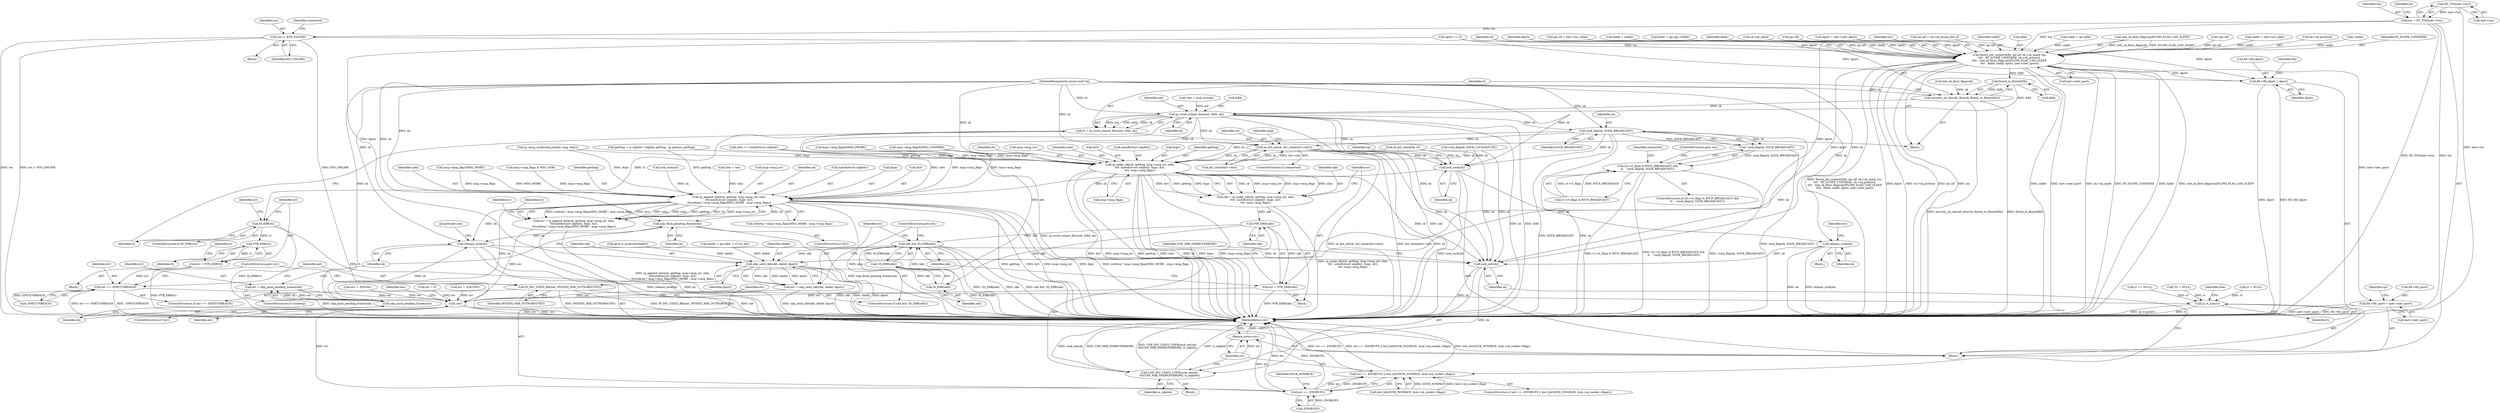 digraph "0_linux_f6d8bd051c391c1c0458a30b2a7abcd939329259_32@pointer" {
"1000423" [label="(Call,RT_TOS(inet->tos))"];
"1000421" [label="(Call,tos = RT_TOS(inet->tos))"];
"1000448" [label="(Call,tos |= RTO_ONLINK)"];
"1000501" [label="(Call,flowi4_init_output(&fl4, ipc.oif, sk->sk_mark, tos,\n\t\t\t\t   RT_SCOPE_UNIVERSE, sk->sk_protocol,\n\t\t\t\t   inet_sk_flowi_flags(sk)|FLOWI_FLAG_CAN_SLEEP,\n\t\t\t\t   faddr, saddr, dport, inet->inet_sport))"];
"1000527" [label="(Call,flowi4_to_flowi(&fl4))"];
"1000525" [label="(Call,security_sk_classify_flow(sk, flowi4_to_flowi(&fl4)))"];
"1000532" [label="(Call,ip_route_output_flow(net, &fl4, sk))"];
"1000530" [label="(Call,rt = ip_route_output_flow(net, &fl4, sk))"];
"1000538" [label="(Call,IS_ERR(rt))"];
"1000543" [label="(Call,PTR_ERR(rt))"];
"1000541" [label="(Call,err = PTR_ERR(rt))"];
"1000549" [label="(Call,err == -ENETUNREACH)"];
"1000770" [label="(Call,!err)"];
"1000776" [label="(Call,err == -ENOBUFS)"];
"1000775" [label="(Call,err == -ENOBUFS || test_bit(SOCK_NOSPACE, &sk->sk_socket->flags))"];
"1000794" [label="(Return,return err;)"];
"1000761" [label="(Call,ip_rt_put(rt))"];
"1000553" [label="(Call,IP_INC_STATS_BH(net, IPSTATS_MIB_OUTNOROUTES))"];
"1000569" [label="(Call,sock_flag(sk, SOCK_BROADCAST))"];
"1000568" [label="(Call,!sock_flag(sk, SOCK_BROADCAST))"];
"1000562" [label="(Call,(rt->rt_flags & RTCF_BROADCAST) &&\n\t\t    !sock_flag(sk, SOCK_BROADCAST))"];
"1000575" [label="(Call,sk_dst_set(sk, dst_clone(&rt->dst)))"];
"1000615" [label="(Call,ip_make_skb(sk, getfrag, msg->msg_iov, ulen,\n\t\t\t\t  sizeof(struct udphdr), &ipc, &rt,\n\t\t\t\t  msg->msg_flags))"];
"1000613" [label="(Call,skb = ip_make_skb(sk, getfrag, msg->msg_iov, ulen,\n\t\t\t\t  sizeof(struct udphdr), &ipc, &rt,\n\t\t\t\t  msg->msg_flags))"];
"1000633" [label="(Call,PTR_ERR(skb))"];
"1000631" [label="(Call,err = PTR_ERR(skb))"];
"1000636" [label="(Call,skb && !IS_ERR(skb))"];
"1000643" [label="(Call,udp_send_skb(skb, daddr, dport))"];
"1000641" [label="(Call,err = udp_send_skb(skb, daddr, dport))"];
"1000639" [label="(Call,IS_ERR(skb))"];
"1000638" [label="(Call,!IS_ERR(skb))"];
"1000790" [label="(Call,sock_net(sk))"];
"1000789" [label="(Call,UDP_INC_STATS_USER(sock_net(sk),\n\t\t\t\tUDP_MIB_SNDBUFERRORS, is_udplite))"];
"1000648" [label="(Call,lock_sock(sk))"];
"1000656" [label="(Call,release_sock(sk))"];
"1000710" [label="(Call,ip_append_data(sk, getfrag, msg->msg_iov, ulen,\n\t\t\tsizeof(struct udphdr), &ipc, &rt,\n\t\t\tcorkreq ? msg->msg_flags|MSG_MORE : msg->msg_flags))"];
"1000708" [label="(Call,err = ip_append_data(sk, getfrag, msg->msg_iov, ulen,\n\t\t\tsizeof(struct udphdr), &ipc, &rt,\n\t\t\tcorkreq ? msg->msg_flags|MSG_MORE : msg->msg_flags))"];
"1000735" [label="(Call,udp_flush_pending_frames(sk))"];
"1000758" [label="(Call,release_sock(sk))"];
"1000743" [label="(Call,udp_push_pending_frames(sk))"];
"1000741" [label="(Call,err = udp_push_pending_frames(sk))"];
"1000685" [label="(Call,fl4->fl4_dport = dport)"];
"1000690" [label="(Call,fl4->fl4_sport = inet->inet_sport)"];
"1000716" [label="(Identifier,ulen)"];
"1000494" [label="(Block,)"];
"1000510" [label="(Identifier,tos)"];
"1000568" [label="(Call,!sock_flag(sk, SOCK_BROADCAST))"];
"1000769" [label="(ControlStructure,if (!err))"];
"1000230" [label="(Call,ulen += sizeof(struct udphdr))"];
"1000647" [label="(ControlStructure,goto out;)"];
"1000743" [label="(Call,udp_push_pending_frames(sk))"];
"1000633" [label="(Call,PTR_ERR(skb))"];
"1000614" [label="(Identifier,skb)"];
"1000792" [label="(Identifier,UDP_MIB_SNDBUFERRORS)"];
"1000725" [label="(Call,msg->msg_flags|MSG_MORE)"];
"1000540" [label="(Block,)"];
"1000764" [label="(Identifier,free)"];
"1000575" [label="(Call,sk_dst_set(sk, dst_clone(&rt->dst)))"];
"1000177" [label="(Call,msg->msg_flags & MSG_OOB)"];
"1000115" [label="(Block,)"];
"1000686" [label="(Call,fl4->fl4_dport)"];
"1000761" [label="(Call,ip_rt_put(rt))"];
"1000692" [label="(Identifier,fl4)"];
"1000324" [label="(Call,ipc.oif = sk->sk_bound_dev_if)"];
"1000628" [label="(Call,msg->msg_flags)"];
"1000708" [label="(Call,err = ip_append_data(sk, getfrag, msg->msg_iov, ulen,\n\t\t\tsizeof(struct udphdr), &ipc, &rt,\n\t\t\tcorkreq ? msg->msg_flags|MSG_MORE : msg->msg_flags))"];
"1000520" [label="(Identifier,saddr)"];
"1000694" [label="(Call,inet->inet_sport)"];
"1000502" [label="(Call,&fl4)"];
"1000449" [label="(Identifier,tos)"];
"1000206" [label="(Call,lock_sock(sk))"];
"1000733" [label="(ControlStructure,if (err))"];
"1000549" [label="(Call,err == -ENETUNREACH)"];
"1000556" [label="(ControlStructure,goto out;)"];
"1000557" [label="(Call,err = -EACCES)"];
"1000758" [label="(Call,release_sock(sk))"];
"1000421" [label="(Call,tos = RT_TOS(inet->tos))"];
"1000382" [label="(Call,saddr = ipc.addr)"];
"1000546" [label="(Identifier,rt)"];
"1000645" [label="(Identifier,daddr)"];
"1000515" [label="(Call,inet_sk_flowi_flags(sk)|FLOWI_FLAG_CAN_SLEEP)"];
"1000626" [label="(Call,&rt)"];
"1000771" [label="(Identifier,err)"];
"1000794" [label="(Return,return err;)"];
"1000689" [label="(Identifier,dport)"];
"1000639" [label="(Call,IS_ERR(skb))"];
"1000760" [label="(JumpTarget,out:)"];
"1000545" [label="(Call,rt = NULL)"];
"1000572" [label="(ControlStructure,goto out;)"];
"1000624" [label="(Call,&ipc)"];
"1000711" [label="(Identifier,sk)"];
"1000649" [label="(Identifier,sk)"];
"1000643" [label="(Call,udp_send_skb(skb, daddr, dport))"];
"1000717" [label="(Call,sizeof(struct udphdr))"];
"1000723" [label="(Call,corkreq ? msg->msg_flags|MSG_MORE : msg->msg_flags)"];
"1000632" [label="(Identifier,err)"];
"1000719" [label="(Call,&ipc)"];
"1000422" [label="(Identifier,tos)"];
"1000644" [label="(Identifier,skb)"];
"1000459" [label="(Call,!ipc.oif)"];
"1000473" [label="(Call,saddr = inet->mc_addr)"];
"1000735" [label="(Call,udp_flush_pending_frames(sk))"];
"1000512" [label="(Call,sk->sk_protocol)"];
"1000471" [label="(Call,!saddr)"];
"1000774" [label="(ControlStructure,if (err == -ENOBUFS || test_bit(SOCK_NOSPACE, &sk->sk_socket->flags)))"];
"1000636" [label="(Call,skb && !IS_ERR(skb))"];
"1000790" [label="(Call,sock_net(sk))"];
"1000528" [label="(Call,&fl4)"];
"1000511" [label="(Identifier,RT_SCOPE_UNIVERSE)"];
"1000491" [label="(Call,rt == NULL)"];
"1000721" [label="(Call,&rt)"];
"1000539" [label="(Identifier,rt)"];
"1000699" [label="(Identifier,up)"];
"1000635" [label="(ControlStructure,if (skb && !IS_ERR(skb)))"];
"1000617" [label="(Identifier,getfrag)"];
"1000497" [label="(Call,*net = sock_net(sk))"];
"1000759" [label="(Identifier,sk)"];
"1000350" [label="(Call,ip_cmsg_send(sock_net(sk), msg, &ipc))"];
"1000573" [label="(ControlStructure,if (connected))"];
"1000530" [label="(Call,rt = ip_route_output_flow(net, &fl4, sk))"];
"1000522" [label="(Call,inet->inet_sport)"];
"1000631" [label="(Call,err = PTR_ERR(skb))"];
"1000634" [label="(Identifier,skb)"];
"1000521" [label="(Identifier,dport)"];
"1000613" [label="(Call,skb = ip_make_skb(sk, getfrag, msg->msg_iov, ulen,\n\t\t\t\t  sizeof(struct udphdr), &ipc, &rt,\n\t\t\t\t  msg->msg_flags))"];
"1000501" [label="(Call,flowi4_init_output(&fl4, ipc.oif, sk->sk_mark, tos,\n\t\t\t\t   RT_SCOPE_UNIVERSE, sk->sk_protocol,\n\t\t\t\t   inet_sk_flowi_flags(sk)|FLOWI_FLAG_CAN_SLEEP,\n\t\t\t\t   faddr, saddr, dport, inet->inet_sport))"];
"1000423" [label="(Call,RT_TOS(inet->tos))"];
"1000712" [label="(Identifier,getfrag)"];
"1000691" [label="(Call,fl4->fl4_sport)"];
"1000659" [label="(Identifier,err)"];
"1000538" [label="(Call,IS_ERR(rt))"];
"1000447" [label="(Block,)"];
"1000455" [label="(Call,ipv4_is_multicast(daddr))"];
"1000638" [label="(Call,!IS_ERR(skb))"];
"1000133" [label="(Call,*rt = NULL)"];
"1000533" [label="(Identifier,net)"];
"1000738" [label="(ControlStructure,if (!corkreq))"];
"1000616" [label="(Identifier,sk)"];
"1000770" [label="(Call,!err)"];
"1000710" [label="(Call,ip_append_data(sk, getfrag, msg->msg_iov, ulen,\n\t\t\tsizeof(struct udphdr), &ipc, &rt,\n\t\t\tcorkreq ? msg->msg_flags|MSG_MORE : msg->msg_flags))"];
"1000791" [label="(Identifier,sk)"];
"1000287" [label="(Call,dport == 0)"];
"1000618" [label="(Call,msg->msg_iov)"];
"1000577" [label="(Call,dst_clone(&rt->dst))"];
"1000112" [label="(MethodParameterIn,struct sock *sk)"];
"1000653" [label="(Identifier,up)"];
"1000775" [label="(Call,err == -ENOBUFS || test_bit(SOCK_NOSPACE, &sk->sk_socket->flags))"];
"1000424" [label="(Call,inet->tos)"];
"1000531" [label="(Identifier,rt)"];
"1000656" [label="(Call,release_sock(sk))"];
"1000534" [label="(Call,&fl4)"];
"1000561" [label="(ControlStructure,if ((rt->rt_flags & RTCF_BROADCAST) &&\n\t\t    !sock_flag(sk, SOCK_BROADCAST)))"];
"1000563" [label="(Call,rt->rt_flags & RTCF_BROADCAST)"];
"1000637" [label="(Identifier,skb)"];
"1000780" [label="(Call,test_bit(SOCK_NOSPACE, &sk->sk_socket->flags))"];
"1000570" [label="(Identifier,sk)"];
"1000463" [label="(Call,ipc.oif = inet->mc_index)"];
"1000555" [label="(Identifier,IPSTATS_MIB_OUTNOROUTES)"];
"1000777" [label="(Identifier,err)"];
"1000793" [label="(Identifier,is_udplite)"];
"1000615" [label="(Call,ip_make_skb(sk, getfrag, msg->msg_iov, ulen,\n\t\t\t\t  sizeof(struct udphdr), &ipc, &rt,\n\t\t\t\t  msg->msg_flags))"];
"1000548" [label="(ControlStructure,if (err == -ENETUNREACH))"];
"1000646" [label="(Identifier,dport)"];
"1000734" [label="(Identifier,err)"];
"1000658" [label="(Call,err = -EINVAL)"];
"1000558" [label="(Identifier,err)"];
"1000776" [label="(Call,err == -ENOBUFS)"];
"1000600" [label="(Call,daddr = ipc.addr = rt->rt_dst)"];
"1000744" [label="(Identifier,sk)"];
"1000526" [label="(Identifier,sk)"];
"1000576" [label="(Identifier,sk)"];
"1000195" [label="(Call,getfrag = is_udplite ? udplite_getfrag : ip_generic_getfrag)"];
"1000448" [label="(Call,tos |= RTO_ONLINK)"];
"1000541" [label="(Call,err = PTR_ERR(rt))"];
"1000543" [label="(Call,PTR_ERR(rt))"];
"1000430" [label="(Identifier,sk)"];
"1000391" [label="(Call,faddr = daddr)"];
"1000450" [label="(Identifier,RTO_ONLINK)"];
"1000527" [label="(Call,flowi4_to_flowi(&fl4))"];
"1000736" [label="(Identifier,sk)"];
"1000532" [label="(Call,ip_route_output_flow(net, &fl4, sk))"];
"1000621" [label="(Identifier,ulen)"];
"1000641" [label="(Call,err = udp_send_skb(skb, daddr, dport))"];
"1000816" [label="(MethodReturn,int)"];
"1000525" [label="(Call,security_sk_classify_flow(sk, flowi4_to_flowi(&fl4)))"];
"1000788" [label="(Block,)"];
"1000781" [label="(Identifier,SOCK_NOSPACE)"];
"1000128" [label="(Call,ulen = len)"];
"1000309" [label="(Call,dport = inet->inet_dport)"];
"1000429" [label="(Call,sock_flag(sk, SOCK_LOCALROUTE))"];
"1000657" [label="(Identifier,sk)"];
"1000569" [label="(Call,sock_flag(sk, SOCK_BROADCAST))"];
"1000411" [label="(Call,faddr = ipc.opt->faddr)"];
"1000574" [label="(Identifier,connected)"];
"1000778" [label="(Call,-ENOBUFS)"];
"1000553" [label="(Call,IP_INC_STATS_BH(net, IPSTATS_MIB_OUTNOROUTES))"];
"1000544" [label="(Identifier,rt)"];
"1000550" [label="(Identifier,err)"];
"1000805" [label="(Call,msg->msg_flags&MSG_PROBE)"];
"1000685" [label="(Call,fl4->fl4_dport = dport)"];
"1000583" [label="(Call,msg->msg_flags&MSG_CONFIRM)"];
"1000536" [label="(Identifier,sk)"];
"1000519" [label="(Identifier,faddr)"];
"1000507" [label="(Call,sk->sk_mark)"];
"1000640" [label="(Identifier,skb)"];
"1000789" [label="(Call,UDP_INC_STATS_USER(sock_net(sk),\n\t\t\t\tUDP_MIB_SNDBUFERRORS, is_udplite))"];
"1000504" [label="(Call,ipc.oif)"];
"1000741" [label="(Call,err = udp_push_pending_frames(sk))"];
"1000554" [label="(Identifier,net)"];
"1000773" [label="(Identifier,len)"];
"1000487" [label="(Call,sk_dst_check(sk, 0))"];
"1000551" [label="(Call,-ENETUNREACH)"];
"1000452" [label="(Identifier,connected)"];
"1000542" [label="(Identifier,err)"];
"1000622" [label="(Call,sizeof(struct udphdr))"];
"1000762" [label="(Identifier,rt)"];
"1000795" [label="(Identifier,err)"];
"1000562" [label="(Call,(rt->rt_flags & RTCF_BROADCAST) &&\n\t\t    !sock_flag(sk, SOCK_BROADCAST))"];
"1000812" [label="(Call,err = 0)"];
"1000713" [label="(Call,msg->msg_iov)"];
"1000571" [label="(Identifier,SOCK_BROADCAST)"];
"1000642" [label="(Identifier,err)"];
"1000516" [label="(Call,inet_sk_flowi_flags(sk))"];
"1000612" [label="(Block,)"];
"1000690" [label="(Call,fl4->fl4_sport = inet->inet_sport)"];
"1000537" [label="(ControlStructure,if (IS_ERR(rt)))"];
"1000648" [label="(Call,lock_sock(sk))"];
"1000585" [label="(Identifier,msg)"];
"1000655" [label="(Block,)"];
"1000742" [label="(Identifier,err)"];
"1000709" [label="(Identifier,err)"];
"1000423" -> "1000421"  [label="AST: "];
"1000423" -> "1000424"  [label="CFG: "];
"1000424" -> "1000423"  [label="AST: "];
"1000421" -> "1000423"  [label="CFG: "];
"1000423" -> "1000816"  [label="DDG: inet->tos"];
"1000423" -> "1000421"  [label="DDG: inet->tos"];
"1000421" -> "1000115"  [label="AST: "];
"1000422" -> "1000421"  [label="AST: "];
"1000430" -> "1000421"  [label="CFG: "];
"1000421" -> "1000816"  [label="DDG: RT_TOS(inet->tos)"];
"1000421" -> "1000816"  [label="DDG: tos"];
"1000421" -> "1000448"  [label="DDG: tos"];
"1000421" -> "1000501"  [label="DDG: tos"];
"1000448" -> "1000447"  [label="AST: "];
"1000448" -> "1000450"  [label="CFG: "];
"1000449" -> "1000448"  [label="AST: "];
"1000450" -> "1000448"  [label="AST: "];
"1000452" -> "1000448"  [label="CFG: "];
"1000448" -> "1000816"  [label="DDG: RTO_ONLINK"];
"1000448" -> "1000816"  [label="DDG: tos"];
"1000448" -> "1000816"  [label="DDG: tos |= RTO_ONLINK"];
"1000448" -> "1000501"  [label="DDG: tos"];
"1000501" -> "1000494"  [label="AST: "];
"1000501" -> "1000522"  [label="CFG: "];
"1000502" -> "1000501"  [label="AST: "];
"1000504" -> "1000501"  [label="AST: "];
"1000507" -> "1000501"  [label="AST: "];
"1000510" -> "1000501"  [label="AST: "];
"1000511" -> "1000501"  [label="AST: "];
"1000512" -> "1000501"  [label="AST: "];
"1000515" -> "1000501"  [label="AST: "];
"1000519" -> "1000501"  [label="AST: "];
"1000520" -> "1000501"  [label="AST: "];
"1000521" -> "1000501"  [label="AST: "];
"1000522" -> "1000501"  [label="AST: "];
"1000526" -> "1000501"  [label="CFG: "];
"1000501" -> "1000816"  [label="DDG: saddr"];
"1000501" -> "1000816"  [label="DDG: inet->inet_sport"];
"1000501" -> "1000816"  [label="DDG: sk->sk_mark"];
"1000501" -> "1000816"  [label="DDG: RT_SCOPE_UNIVERSE"];
"1000501" -> "1000816"  [label="DDG: faddr"];
"1000501" -> "1000816"  [label="DDG: inet_sk_flowi_flags(sk)|FLOWI_FLAG_CAN_SLEEP"];
"1000501" -> "1000816"  [label="DDG: flowi4_init_output(&fl4, ipc.oif, sk->sk_mark, tos,\n\t\t\t\t   RT_SCOPE_UNIVERSE, sk->sk_protocol,\n\t\t\t\t   inet_sk_flowi_flags(sk)|FLOWI_FLAG_CAN_SLEEP,\n\t\t\t\t   faddr, saddr, dport, inet->inet_sport)"];
"1000501" -> "1000816"  [label="DDG: dport"];
"1000501" -> "1000816"  [label="DDG: sk->sk_protocol"];
"1000501" -> "1000816"  [label="DDG: ipc.oif"];
"1000501" -> "1000816"  [label="DDG: tos"];
"1000459" -> "1000501"  [label="DDG: ipc.oif"];
"1000463" -> "1000501"  [label="DDG: ipc.oif"];
"1000324" -> "1000501"  [label="DDG: ipc.oif"];
"1000515" -> "1000501"  [label="DDG: inet_sk_flowi_flags(sk)"];
"1000515" -> "1000501"  [label="DDG: FLOWI_FLAG_CAN_SLEEP"];
"1000391" -> "1000501"  [label="DDG: faddr"];
"1000411" -> "1000501"  [label="DDG: faddr"];
"1000382" -> "1000501"  [label="DDG: saddr"];
"1000471" -> "1000501"  [label="DDG: saddr"];
"1000473" -> "1000501"  [label="DDG: saddr"];
"1000309" -> "1000501"  [label="DDG: dport"];
"1000287" -> "1000501"  [label="DDG: dport"];
"1000501" -> "1000527"  [label="DDG: &fl4"];
"1000501" -> "1000643"  [label="DDG: dport"];
"1000501" -> "1000685"  [label="DDG: dport"];
"1000501" -> "1000690"  [label="DDG: inet->inet_sport"];
"1000527" -> "1000525"  [label="AST: "];
"1000527" -> "1000528"  [label="CFG: "];
"1000528" -> "1000527"  [label="AST: "];
"1000525" -> "1000527"  [label="CFG: "];
"1000527" -> "1000525"  [label="DDG: &fl4"];
"1000527" -> "1000532"  [label="DDG: &fl4"];
"1000525" -> "1000494"  [label="AST: "];
"1000526" -> "1000525"  [label="AST: "];
"1000531" -> "1000525"  [label="CFG: "];
"1000525" -> "1000816"  [label="DDG: security_sk_classify_flow(sk, flowi4_to_flowi(&fl4))"];
"1000525" -> "1000816"  [label="DDG: flowi4_to_flowi(&fl4)"];
"1000516" -> "1000525"  [label="DDG: sk"];
"1000112" -> "1000525"  [label="DDG: sk"];
"1000525" -> "1000532"  [label="DDG: sk"];
"1000532" -> "1000530"  [label="AST: "];
"1000532" -> "1000536"  [label="CFG: "];
"1000533" -> "1000532"  [label="AST: "];
"1000534" -> "1000532"  [label="AST: "];
"1000536" -> "1000532"  [label="AST: "];
"1000530" -> "1000532"  [label="CFG: "];
"1000532" -> "1000816"  [label="DDG: net"];
"1000532" -> "1000816"  [label="DDG: sk"];
"1000532" -> "1000816"  [label="DDG: &fl4"];
"1000532" -> "1000530"  [label="DDG: net"];
"1000532" -> "1000530"  [label="DDG: &fl4"];
"1000532" -> "1000530"  [label="DDG: sk"];
"1000497" -> "1000532"  [label="DDG: net"];
"1000112" -> "1000532"  [label="DDG: sk"];
"1000532" -> "1000553"  [label="DDG: net"];
"1000532" -> "1000569"  [label="DDG: sk"];
"1000532" -> "1000575"  [label="DDG: sk"];
"1000532" -> "1000615"  [label="DDG: sk"];
"1000532" -> "1000648"  [label="DDG: sk"];
"1000532" -> "1000790"  [label="DDG: sk"];
"1000530" -> "1000494"  [label="AST: "];
"1000531" -> "1000530"  [label="AST: "];
"1000539" -> "1000530"  [label="CFG: "];
"1000530" -> "1000816"  [label="DDG: ip_route_output_flow(net, &fl4, sk)"];
"1000530" -> "1000538"  [label="DDG: rt"];
"1000538" -> "1000537"  [label="AST: "];
"1000538" -> "1000539"  [label="CFG: "];
"1000539" -> "1000538"  [label="AST: "];
"1000542" -> "1000538"  [label="CFG: "];
"1000558" -> "1000538"  [label="CFG: "];
"1000538" -> "1000816"  [label="DDG: IS_ERR(rt)"];
"1000538" -> "1000543"  [label="DDG: rt"];
"1000538" -> "1000761"  [label="DDG: rt"];
"1000543" -> "1000541"  [label="AST: "];
"1000543" -> "1000544"  [label="CFG: "];
"1000544" -> "1000543"  [label="AST: "];
"1000541" -> "1000543"  [label="CFG: "];
"1000543" -> "1000541"  [label="DDG: rt"];
"1000541" -> "1000540"  [label="AST: "];
"1000542" -> "1000541"  [label="AST: "];
"1000546" -> "1000541"  [label="CFG: "];
"1000541" -> "1000816"  [label="DDG: PTR_ERR(rt)"];
"1000541" -> "1000549"  [label="DDG: err"];
"1000549" -> "1000548"  [label="AST: "];
"1000549" -> "1000551"  [label="CFG: "];
"1000550" -> "1000549"  [label="AST: "];
"1000551" -> "1000549"  [label="AST: "];
"1000554" -> "1000549"  [label="CFG: "];
"1000556" -> "1000549"  [label="CFG: "];
"1000549" -> "1000816"  [label="DDG: -ENETUNREACH"];
"1000549" -> "1000816"  [label="DDG: err == -ENETUNREACH"];
"1000551" -> "1000549"  [label="DDG: ENETUNREACH"];
"1000549" -> "1000770"  [label="DDG: err"];
"1000770" -> "1000769"  [label="AST: "];
"1000770" -> "1000771"  [label="CFG: "];
"1000771" -> "1000770"  [label="AST: "];
"1000773" -> "1000770"  [label="CFG: "];
"1000777" -> "1000770"  [label="CFG: "];
"1000770" -> "1000816"  [label="DDG: !err"];
"1000770" -> "1000816"  [label="DDG: err"];
"1000708" -> "1000770"  [label="DDG: err"];
"1000631" -> "1000770"  [label="DDG: err"];
"1000557" -> "1000770"  [label="DDG: err"];
"1000812" -> "1000770"  [label="DDG: err"];
"1000658" -> "1000770"  [label="DDG: err"];
"1000641" -> "1000770"  [label="DDG: err"];
"1000741" -> "1000770"  [label="DDG: err"];
"1000770" -> "1000776"  [label="DDG: err"];
"1000776" -> "1000775"  [label="AST: "];
"1000776" -> "1000778"  [label="CFG: "];
"1000777" -> "1000776"  [label="AST: "];
"1000778" -> "1000776"  [label="AST: "];
"1000781" -> "1000776"  [label="CFG: "];
"1000775" -> "1000776"  [label="CFG: "];
"1000776" -> "1000816"  [label="DDG: err"];
"1000776" -> "1000816"  [label="DDG: -ENOBUFS"];
"1000776" -> "1000775"  [label="DDG: err"];
"1000776" -> "1000775"  [label="DDG: -ENOBUFS"];
"1000778" -> "1000776"  [label="DDG: ENOBUFS"];
"1000776" -> "1000794"  [label="DDG: err"];
"1000775" -> "1000774"  [label="AST: "];
"1000775" -> "1000780"  [label="CFG: "];
"1000780" -> "1000775"  [label="AST: "];
"1000791" -> "1000775"  [label="CFG: "];
"1000795" -> "1000775"  [label="CFG: "];
"1000775" -> "1000816"  [label="DDG: test_bit(SOCK_NOSPACE, &sk->sk_socket->flags)"];
"1000775" -> "1000816"  [label="DDG: err == -ENOBUFS"];
"1000775" -> "1000816"  [label="DDG: err == -ENOBUFS || test_bit(SOCK_NOSPACE, &sk->sk_socket->flags)"];
"1000780" -> "1000775"  [label="DDG: SOCK_NOSPACE"];
"1000780" -> "1000775"  [label="DDG: &sk->sk_socket->flags"];
"1000794" -> "1000115"  [label="AST: "];
"1000794" -> "1000795"  [label="CFG: "];
"1000795" -> "1000794"  [label="AST: "];
"1000816" -> "1000794"  [label="CFG: "];
"1000794" -> "1000816"  [label="DDG: <RET>"];
"1000795" -> "1000794"  [label="DDG: err"];
"1000761" -> "1000115"  [label="AST: "];
"1000761" -> "1000762"  [label="CFG: "];
"1000762" -> "1000761"  [label="AST: "];
"1000764" -> "1000761"  [label="CFG: "];
"1000761" -> "1000816"  [label="DDG: rt"];
"1000761" -> "1000816"  [label="DDG: ip_rt_put(rt)"];
"1000545" -> "1000761"  [label="DDG: rt"];
"1000133" -> "1000761"  [label="DDG: rt"];
"1000491" -> "1000761"  [label="DDG: rt"];
"1000553" -> "1000548"  [label="AST: "];
"1000553" -> "1000555"  [label="CFG: "];
"1000554" -> "1000553"  [label="AST: "];
"1000555" -> "1000553"  [label="AST: "];
"1000556" -> "1000553"  [label="CFG: "];
"1000553" -> "1000816"  [label="DDG: IP_INC_STATS_BH(net, IPSTATS_MIB_OUTNOROUTES)"];
"1000553" -> "1000816"  [label="DDG: net"];
"1000553" -> "1000816"  [label="DDG: IPSTATS_MIB_OUTNOROUTES"];
"1000569" -> "1000568"  [label="AST: "];
"1000569" -> "1000571"  [label="CFG: "];
"1000570" -> "1000569"  [label="AST: "];
"1000571" -> "1000569"  [label="AST: "];
"1000568" -> "1000569"  [label="CFG: "];
"1000569" -> "1000816"  [label="DDG: SOCK_BROADCAST"];
"1000569" -> "1000816"  [label="DDG: sk"];
"1000569" -> "1000568"  [label="DDG: sk"];
"1000569" -> "1000568"  [label="DDG: SOCK_BROADCAST"];
"1000112" -> "1000569"  [label="DDG: sk"];
"1000569" -> "1000575"  [label="DDG: sk"];
"1000569" -> "1000615"  [label="DDG: sk"];
"1000569" -> "1000648"  [label="DDG: sk"];
"1000569" -> "1000790"  [label="DDG: sk"];
"1000568" -> "1000562"  [label="AST: "];
"1000562" -> "1000568"  [label="CFG: "];
"1000568" -> "1000816"  [label="DDG: sock_flag(sk, SOCK_BROADCAST)"];
"1000568" -> "1000562"  [label="DDG: sock_flag(sk, SOCK_BROADCAST)"];
"1000562" -> "1000561"  [label="AST: "];
"1000562" -> "1000563"  [label="CFG: "];
"1000563" -> "1000562"  [label="AST: "];
"1000572" -> "1000562"  [label="CFG: "];
"1000574" -> "1000562"  [label="CFG: "];
"1000562" -> "1000816"  [label="DDG: rt->rt_flags & RTCF_BROADCAST"];
"1000562" -> "1000816"  [label="DDG: (rt->rt_flags & RTCF_BROADCAST) &&\n\t\t    !sock_flag(sk, SOCK_BROADCAST)"];
"1000562" -> "1000816"  [label="DDG: !sock_flag(sk, SOCK_BROADCAST)"];
"1000563" -> "1000562"  [label="DDG: rt->rt_flags"];
"1000563" -> "1000562"  [label="DDG: RTCF_BROADCAST"];
"1000575" -> "1000573"  [label="AST: "];
"1000575" -> "1000577"  [label="CFG: "];
"1000576" -> "1000575"  [label="AST: "];
"1000577" -> "1000575"  [label="AST: "];
"1000585" -> "1000575"  [label="CFG: "];
"1000575" -> "1000816"  [label="DDG: sk_dst_set(sk, dst_clone(&rt->dst))"];
"1000575" -> "1000816"  [label="DDG: dst_clone(&rt->dst)"];
"1000575" -> "1000816"  [label="DDG: sk"];
"1000112" -> "1000575"  [label="DDG: sk"];
"1000577" -> "1000575"  [label="DDG: &rt->dst"];
"1000575" -> "1000615"  [label="DDG: sk"];
"1000575" -> "1000648"  [label="DDG: sk"];
"1000575" -> "1000790"  [label="DDG: sk"];
"1000615" -> "1000613"  [label="AST: "];
"1000615" -> "1000628"  [label="CFG: "];
"1000616" -> "1000615"  [label="AST: "];
"1000617" -> "1000615"  [label="AST: "];
"1000618" -> "1000615"  [label="AST: "];
"1000621" -> "1000615"  [label="AST: "];
"1000622" -> "1000615"  [label="AST: "];
"1000624" -> "1000615"  [label="AST: "];
"1000626" -> "1000615"  [label="AST: "];
"1000628" -> "1000615"  [label="AST: "];
"1000613" -> "1000615"  [label="CFG: "];
"1000615" -> "1000816"  [label="DDG: &rt"];
"1000615" -> "1000816"  [label="DDG: msg->msg_iov"];
"1000615" -> "1000816"  [label="DDG: getfrag"];
"1000615" -> "1000816"  [label="DDG: ulen"];
"1000615" -> "1000816"  [label="DDG: sk"];
"1000615" -> "1000816"  [label="DDG: &ipc"];
"1000615" -> "1000816"  [label="DDG: msg->msg_flags"];
"1000615" -> "1000613"  [label="DDG: sk"];
"1000615" -> "1000613"  [label="DDG: msg->msg_iov"];
"1000615" -> "1000613"  [label="DDG: msg->msg_flags"];
"1000615" -> "1000613"  [label="DDG: ulen"];
"1000615" -> "1000613"  [label="DDG: &rt"];
"1000615" -> "1000613"  [label="DDG: getfrag"];
"1000615" -> "1000613"  [label="DDG: &ipc"];
"1000487" -> "1000615"  [label="DDG: sk"];
"1000429" -> "1000615"  [label="DDG: sk"];
"1000112" -> "1000615"  [label="DDG: sk"];
"1000195" -> "1000615"  [label="DDG: getfrag"];
"1000230" -> "1000615"  [label="DDG: ulen"];
"1000350" -> "1000615"  [label="DDG: &ipc"];
"1000805" -> "1000615"  [label="DDG: msg->msg_flags"];
"1000583" -> "1000615"  [label="DDG: msg->msg_flags"];
"1000615" -> "1000790"  [label="DDG: sk"];
"1000613" -> "1000612"  [label="AST: "];
"1000614" -> "1000613"  [label="AST: "];
"1000632" -> "1000613"  [label="CFG: "];
"1000613" -> "1000816"  [label="DDG: ip_make_skb(sk, getfrag, msg->msg_iov, ulen,\n\t\t\t\t  sizeof(struct udphdr), &ipc, &rt,\n\t\t\t\t  msg->msg_flags)"];
"1000613" -> "1000633"  [label="DDG: skb"];
"1000633" -> "1000631"  [label="AST: "];
"1000633" -> "1000634"  [label="CFG: "];
"1000634" -> "1000633"  [label="AST: "];
"1000631" -> "1000633"  [label="CFG: "];
"1000633" -> "1000631"  [label="DDG: skb"];
"1000633" -> "1000636"  [label="DDG: skb"];
"1000633" -> "1000639"  [label="DDG: skb"];
"1000631" -> "1000612"  [label="AST: "];
"1000632" -> "1000631"  [label="AST: "];
"1000637" -> "1000631"  [label="CFG: "];
"1000631" -> "1000816"  [label="DDG: PTR_ERR(skb)"];
"1000636" -> "1000635"  [label="AST: "];
"1000636" -> "1000637"  [label="CFG: "];
"1000636" -> "1000638"  [label="CFG: "];
"1000637" -> "1000636"  [label="AST: "];
"1000638" -> "1000636"  [label="AST: "];
"1000642" -> "1000636"  [label="CFG: "];
"1000647" -> "1000636"  [label="CFG: "];
"1000636" -> "1000816"  [label="DDG: !IS_ERR(skb)"];
"1000636" -> "1000816"  [label="DDG: skb"];
"1000636" -> "1000816"  [label="DDG: skb && !IS_ERR(skb)"];
"1000639" -> "1000636"  [label="DDG: skb"];
"1000638" -> "1000636"  [label="DDG: IS_ERR(skb)"];
"1000636" -> "1000643"  [label="DDG: skb"];
"1000643" -> "1000641"  [label="AST: "];
"1000643" -> "1000646"  [label="CFG: "];
"1000644" -> "1000643"  [label="AST: "];
"1000645" -> "1000643"  [label="AST: "];
"1000646" -> "1000643"  [label="AST: "];
"1000641" -> "1000643"  [label="CFG: "];
"1000643" -> "1000816"  [label="DDG: dport"];
"1000643" -> "1000816"  [label="DDG: skb"];
"1000643" -> "1000816"  [label="DDG: daddr"];
"1000643" -> "1000641"  [label="DDG: skb"];
"1000643" -> "1000641"  [label="DDG: daddr"];
"1000643" -> "1000641"  [label="DDG: dport"];
"1000455" -> "1000643"  [label="DDG: daddr"];
"1000600" -> "1000643"  [label="DDG: daddr"];
"1000309" -> "1000643"  [label="DDG: dport"];
"1000287" -> "1000643"  [label="DDG: dport"];
"1000641" -> "1000635"  [label="AST: "];
"1000642" -> "1000641"  [label="AST: "];
"1000647" -> "1000641"  [label="CFG: "];
"1000641" -> "1000816"  [label="DDG: udp_send_skb(skb, daddr, dport)"];
"1000639" -> "1000638"  [label="AST: "];
"1000639" -> "1000640"  [label="CFG: "];
"1000640" -> "1000639"  [label="AST: "];
"1000638" -> "1000639"  [label="CFG: "];
"1000639" -> "1000638"  [label="DDG: skb"];
"1000638" -> "1000816"  [label="DDG: IS_ERR(skb)"];
"1000790" -> "1000789"  [label="AST: "];
"1000790" -> "1000791"  [label="CFG: "];
"1000791" -> "1000790"  [label="AST: "];
"1000792" -> "1000790"  [label="CFG: "];
"1000790" -> "1000816"  [label="DDG: sk"];
"1000790" -> "1000789"  [label="DDG: sk"];
"1000487" -> "1000790"  [label="DDG: sk"];
"1000758" -> "1000790"  [label="DDG: sk"];
"1000429" -> "1000790"  [label="DDG: sk"];
"1000656" -> "1000790"  [label="DDG: sk"];
"1000112" -> "1000790"  [label="DDG: sk"];
"1000789" -> "1000788"  [label="AST: "];
"1000789" -> "1000793"  [label="CFG: "];
"1000792" -> "1000789"  [label="AST: "];
"1000793" -> "1000789"  [label="AST: "];
"1000795" -> "1000789"  [label="CFG: "];
"1000789" -> "1000816"  [label="DDG: UDP_MIB_SNDBUFERRORS"];
"1000789" -> "1000816"  [label="DDG: UDP_INC_STATS_USER(sock_net(sk),\n\t\t\t\tUDP_MIB_SNDBUFERRORS, is_udplite)"];
"1000789" -> "1000816"  [label="DDG: is_udplite"];
"1000789" -> "1000816"  [label="DDG: sock_net(sk)"];
"1000648" -> "1000115"  [label="AST: "];
"1000648" -> "1000649"  [label="CFG: "];
"1000649" -> "1000648"  [label="AST: "];
"1000653" -> "1000648"  [label="CFG: "];
"1000648" -> "1000816"  [label="DDG: lock_sock(sk)"];
"1000487" -> "1000648"  [label="DDG: sk"];
"1000429" -> "1000648"  [label="DDG: sk"];
"1000112" -> "1000648"  [label="DDG: sk"];
"1000648" -> "1000656"  [label="DDG: sk"];
"1000648" -> "1000710"  [label="DDG: sk"];
"1000656" -> "1000655"  [label="AST: "];
"1000656" -> "1000657"  [label="CFG: "];
"1000657" -> "1000656"  [label="AST: "];
"1000659" -> "1000656"  [label="CFG: "];
"1000656" -> "1000816"  [label="DDG: release_sock(sk)"];
"1000656" -> "1000816"  [label="DDG: sk"];
"1000112" -> "1000656"  [label="DDG: sk"];
"1000710" -> "1000708"  [label="AST: "];
"1000710" -> "1000723"  [label="CFG: "];
"1000711" -> "1000710"  [label="AST: "];
"1000712" -> "1000710"  [label="AST: "];
"1000713" -> "1000710"  [label="AST: "];
"1000716" -> "1000710"  [label="AST: "];
"1000717" -> "1000710"  [label="AST: "];
"1000719" -> "1000710"  [label="AST: "];
"1000721" -> "1000710"  [label="AST: "];
"1000723" -> "1000710"  [label="AST: "];
"1000708" -> "1000710"  [label="CFG: "];
"1000710" -> "1000816"  [label="DDG: ulen"];
"1000710" -> "1000816"  [label="DDG: getfrag"];
"1000710" -> "1000816"  [label="DDG: &rt"];
"1000710" -> "1000816"  [label="DDG: msg->msg_iov"];
"1000710" -> "1000816"  [label="DDG: &ipc"];
"1000710" -> "1000816"  [label="DDG: corkreq ? msg->msg_flags|MSG_MORE : msg->msg_flags"];
"1000710" -> "1000708"  [label="DDG: corkreq ? msg->msg_flags|MSG_MORE : msg->msg_flags"];
"1000710" -> "1000708"  [label="DDG: &rt"];
"1000710" -> "1000708"  [label="DDG: ulen"];
"1000710" -> "1000708"  [label="DDG: &ipc"];
"1000710" -> "1000708"  [label="DDG: getfrag"];
"1000710" -> "1000708"  [label="DDG: sk"];
"1000710" -> "1000708"  [label="DDG: msg->msg_iov"];
"1000206" -> "1000710"  [label="DDG: sk"];
"1000112" -> "1000710"  [label="DDG: sk"];
"1000195" -> "1000710"  [label="DDG: getfrag"];
"1000128" -> "1000710"  [label="DDG: ulen"];
"1000230" -> "1000710"  [label="DDG: ulen"];
"1000350" -> "1000710"  [label="DDG: &ipc"];
"1000725" -> "1000710"  [label="DDG: msg->msg_flags"];
"1000725" -> "1000710"  [label="DDG: MSG_MORE"];
"1000177" -> "1000710"  [label="DDG: msg->msg_flags"];
"1000805" -> "1000710"  [label="DDG: msg->msg_flags"];
"1000583" -> "1000710"  [label="DDG: msg->msg_flags"];
"1000710" -> "1000735"  [label="DDG: sk"];
"1000710" -> "1000743"  [label="DDG: sk"];
"1000710" -> "1000758"  [label="DDG: sk"];
"1000708" -> "1000115"  [label="AST: "];
"1000709" -> "1000708"  [label="AST: "];
"1000734" -> "1000708"  [label="CFG: "];
"1000708" -> "1000816"  [label="DDG: ip_append_data(sk, getfrag, msg->msg_iov, ulen,\n\t\t\tsizeof(struct udphdr), &ipc, &rt,\n\t\t\tcorkreq ? msg->msg_flags|MSG_MORE : msg->msg_flags)"];
"1000735" -> "1000733"  [label="AST: "];
"1000735" -> "1000736"  [label="CFG: "];
"1000736" -> "1000735"  [label="AST: "];
"1000759" -> "1000735"  [label="CFG: "];
"1000735" -> "1000816"  [label="DDG: udp_flush_pending_frames(sk)"];
"1000112" -> "1000735"  [label="DDG: sk"];
"1000735" -> "1000758"  [label="DDG: sk"];
"1000758" -> "1000115"  [label="AST: "];
"1000758" -> "1000759"  [label="CFG: "];
"1000759" -> "1000758"  [label="AST: "];
"1000760" -> "1000758"  [label="CFG: "];
"1000758" -> "1000816"  [label="DDG: release_sock(sk)"];
"1000758" -> "1000816"  [label="DDG: sk"];
"1000743" -> "1000758"  [label="DDG: sk"];
"1000112" -> "1000758"  [label="DDG: sk"];
"1000743" -> "1000741"  [label="AST: "];
"1000743" -> "1000744"  [label="CFG: "];
"1000744" -> "1000743"  [label="AST: "];
"1000741" -> "1000743"  [label="CFG: "];
"1000743" -> "1000741"  [label="DDG: sk"];
"1000112" -> "1000743"  [label="DDG: sk"];
"1000741" -> "1000738"  [label="AST: "];
"1000742" -> "1000741"  [label="AST: "];
"1000759" -> "1000741"  [label="CFG: "];
"1000741" -> "1000816"  [label="DDG: udp_push_pending_frames(sk)"];
"1000685" -> "1000115"  [label="AST: "];
"1000685" -> "1000689"  [label="CFG: "];
"1000686" -> "1000685"  [label="AST: "];
"1000689" -> "1000685"  [label="AST: "];
"1000692" -> "1000685"  [label="CFG: "];
"1000685" -> "1000816"  [label="DDG: dport"];
"1000685" -> "1000816"  [label="DDG: fl4->fl4_dport"];
"1000309" -> "1000685"  [label="DDG: dport"];
"1000287" -> "1000685"  [label="DDG: dport"];
"1000690" -> "1000115"  [label="AST: "];
"1000690" -> "1000694"  [label="CFG: "];
"1000691" -> "1000690"  [label="AST: "];
"1000694" -> "1000690"  [label="AST: "];
"1000699" -> "1000690"  [label="CFG: "];
"1000690" -> "1000816"  [label="DDG: inet->inet_sport"];
"1000690" -> "1000816"  [label="DDG: fl4->fl4_sport"];
}
